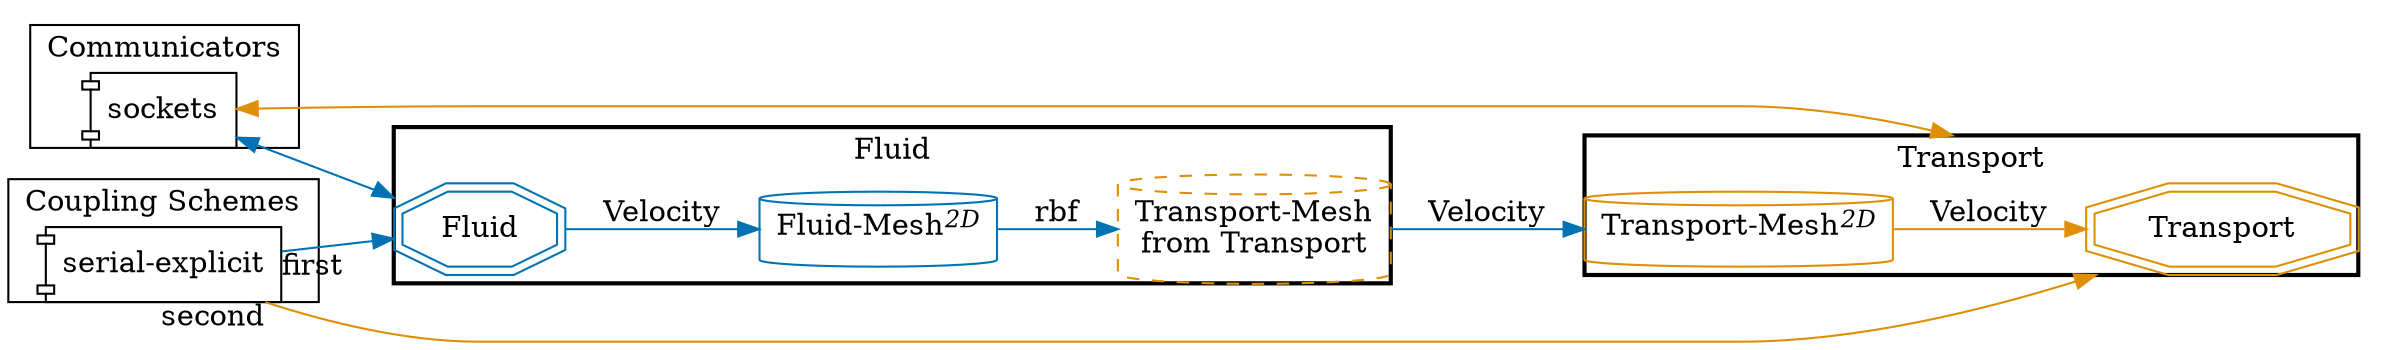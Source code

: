 digraph G {
compound=True;
layout=dot;
margin=0;
overlap=scale;
rankdir=LR;
splines=true;
subgraph cluster_m2n {
label="Communicators";
"m2n-Fluid-Transport" [label="sockets", shape=component];
}

subgraph cluster_cpl {
label="Coupling Schemes";
"cpl-Fluid-Transport" [label="serial-explicit", shape=component];
}

subgraph cluster_Fluid {
label="Fluid";
style=bold;
"Fluid" [color="#0173B2", shape=doubleoctagon];
"Fluid-Fluid-Mesh" [color="#0173B2", label=<Fluid-Mesh<SUP><I>2D</I></SUP>>, shape=cylinder];
"Fluid-Transport-Mesh" [color="#DE8F05", label="Transport-Mesh
from Transport", shape=cylinder, style=dashed];
"Fluid" -> "Fluid-Fluid-Mesh"  [color="#0173B2", label="Velocity", tooltip=vector];
"Fluid-Fluid-Mesh" -> "Fluid-Transport-Mesh"  [color="#0173B2", label="rbf"];
}

subgraph cluster_Transport {
label="Transport";
style=bold;
"Transport" [color="#DE8F05", shape=doubleoctagon];
"Transport-Transport-Mesh" [color="#DE8F05", label=<Transport-Mesh<SUP><I>2D</I></SUP>>, shape=cylinder];
"Transport-Transport-Mesh" -> "Transport"  [color="#DE8F05", label="Velocity", tooltip=vector];
}

"m2n-Fluid-Transport" -> "Fluid"  [color="#0173B2", dir=both, lhead=cluster_Fluid];
"m2n-Fluid-Transport" -> "Transport"  [color="#DE8F05", dir=both, lhead=cluster_Transport];
"cpl-Fluid-Transport" -> "Fluid"  [color="#0173B2", lhead=cluster_Fluid, taillabel="first"];
"cpl-Fluid-Transport" -> "Transport"  [color="#DE8F05", lhead=cluster_Transport, taillabel="second"];
"Fluid-Transport-Mesh" -> "Transport-Transport-Mesh"  [color="#0173B2", label="Velocity", style="", tooltip=vector];
}
